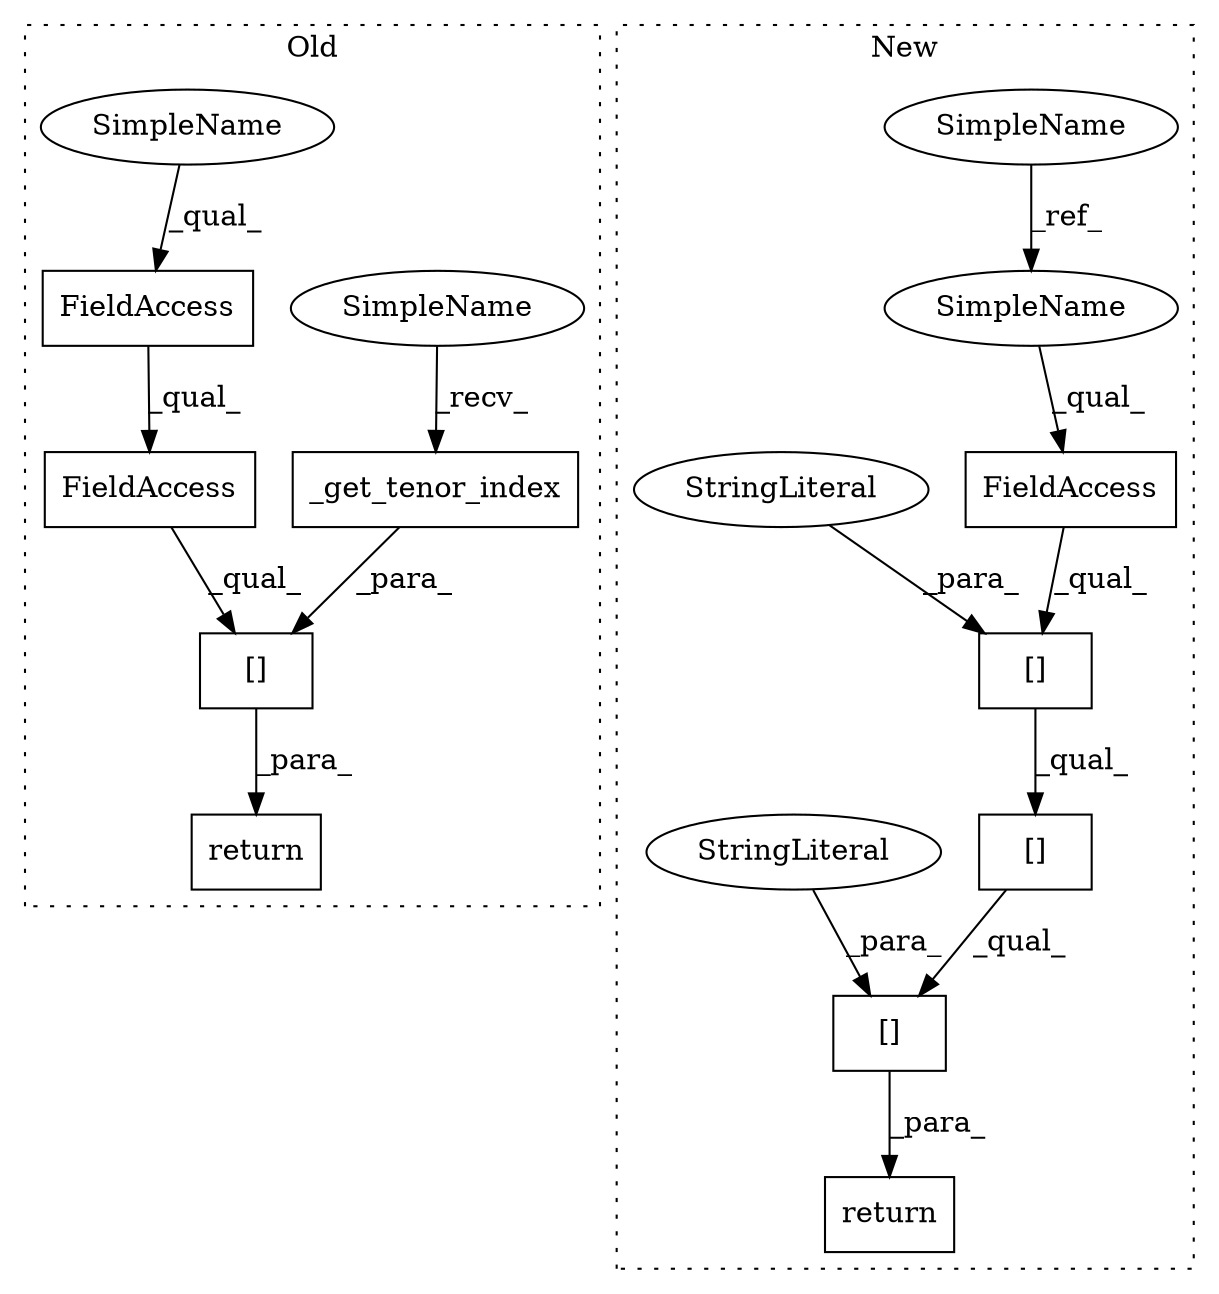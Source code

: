 digraph G {
subgraph cluster0 {
1 [label="_get_tenor_index" a="32" s="7160,7182" l="17,1" shape="box"];
3 [label="[]" a="2" s="7123,7183" l="32,1" shape="box"];
7 [label="FieldAccess" a="22" s="7123" l="24" shape="box"];
9 [label="FieldAccess" a="22" s="7123" l="31" shape="box"];
13 [label="return" a="41" s="7116" l="7" shape="box"];
15 [label="SimpleName" a="42" s="7155" l="4" shape="ellipse"];
16 [label="SimpleName" a="42" s="7123" l="4" shape="ellipse"];
label = "Old";
style="dotted";
}
subgraph cluster1 {
2 [label="[]" a="2" s="8809,8846" l="18,1" shape="box"];
4 [label="FieldAccess" a="22" s="8809" l="17" shape="box"];
5 [label="[]" a="2" s="8809,8853" l="39,1" shape="box"];
6 [label="SimpleName" a="42" s="8779" l="4" shape="ellipse"];
8 [label="[]" a="2" s="8809,8860" l="46,1" shape="box"];
10 [label="StringLiteral" a="45" s="8827" l="19" shape="ellipse"];
11 [label="StringLiteral" a="45" s="8855" l="5" shape="ellipse"];
12 [label="return" a="41" s="8802" l="7" shape="box"];
14 [label="SimpleName" a="42" s="8809" l="4" shape="ellipse"];
label = "New";
style="dotted";
}
1 -> 3 [label="_para_"];
2 -> 5 [label="_qual_"];
3 -> 13 [label="_para_"];
4 -> 2 [label="_qual_"];
5 -> 8 [label="_qual_"];
6 -> 14 [label="_ref_"];
7 -> 9 [label="_qual_"];
8 -> 12 [label="_para_"];
9 -> 3 [label="_qual_"];
10 -> 2 [label="_para_"];
11 -> 8 [label="_para_"];
14 -> 4 [label="_qual_"];
15 -> 1 [label="_recv_"];
16 -> 7 [label="_qual_"];
}